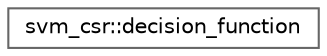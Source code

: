digraph "Graphical Class Hierarchy"
{
 // LATEX_PDF_SIZE
  bgcolor="transparent";
  edge [fontname=Helvetica,fontsize=10,labelfontname=Helvetica,labelfontsize=10];
  node [fontname=Helvetica,fontsize=10,shape=box,height=0.2,width=0.4];
  rankdir="LR";
  Node0 [id="Node000000",label="svm_csr::decision_function",height=0.2,width=0.4,color="grey40", fillcolor="white", style="filled",URL="$d5/d30/structsvm__csr_1_1decision__function.html",tooltip=" "];
}
